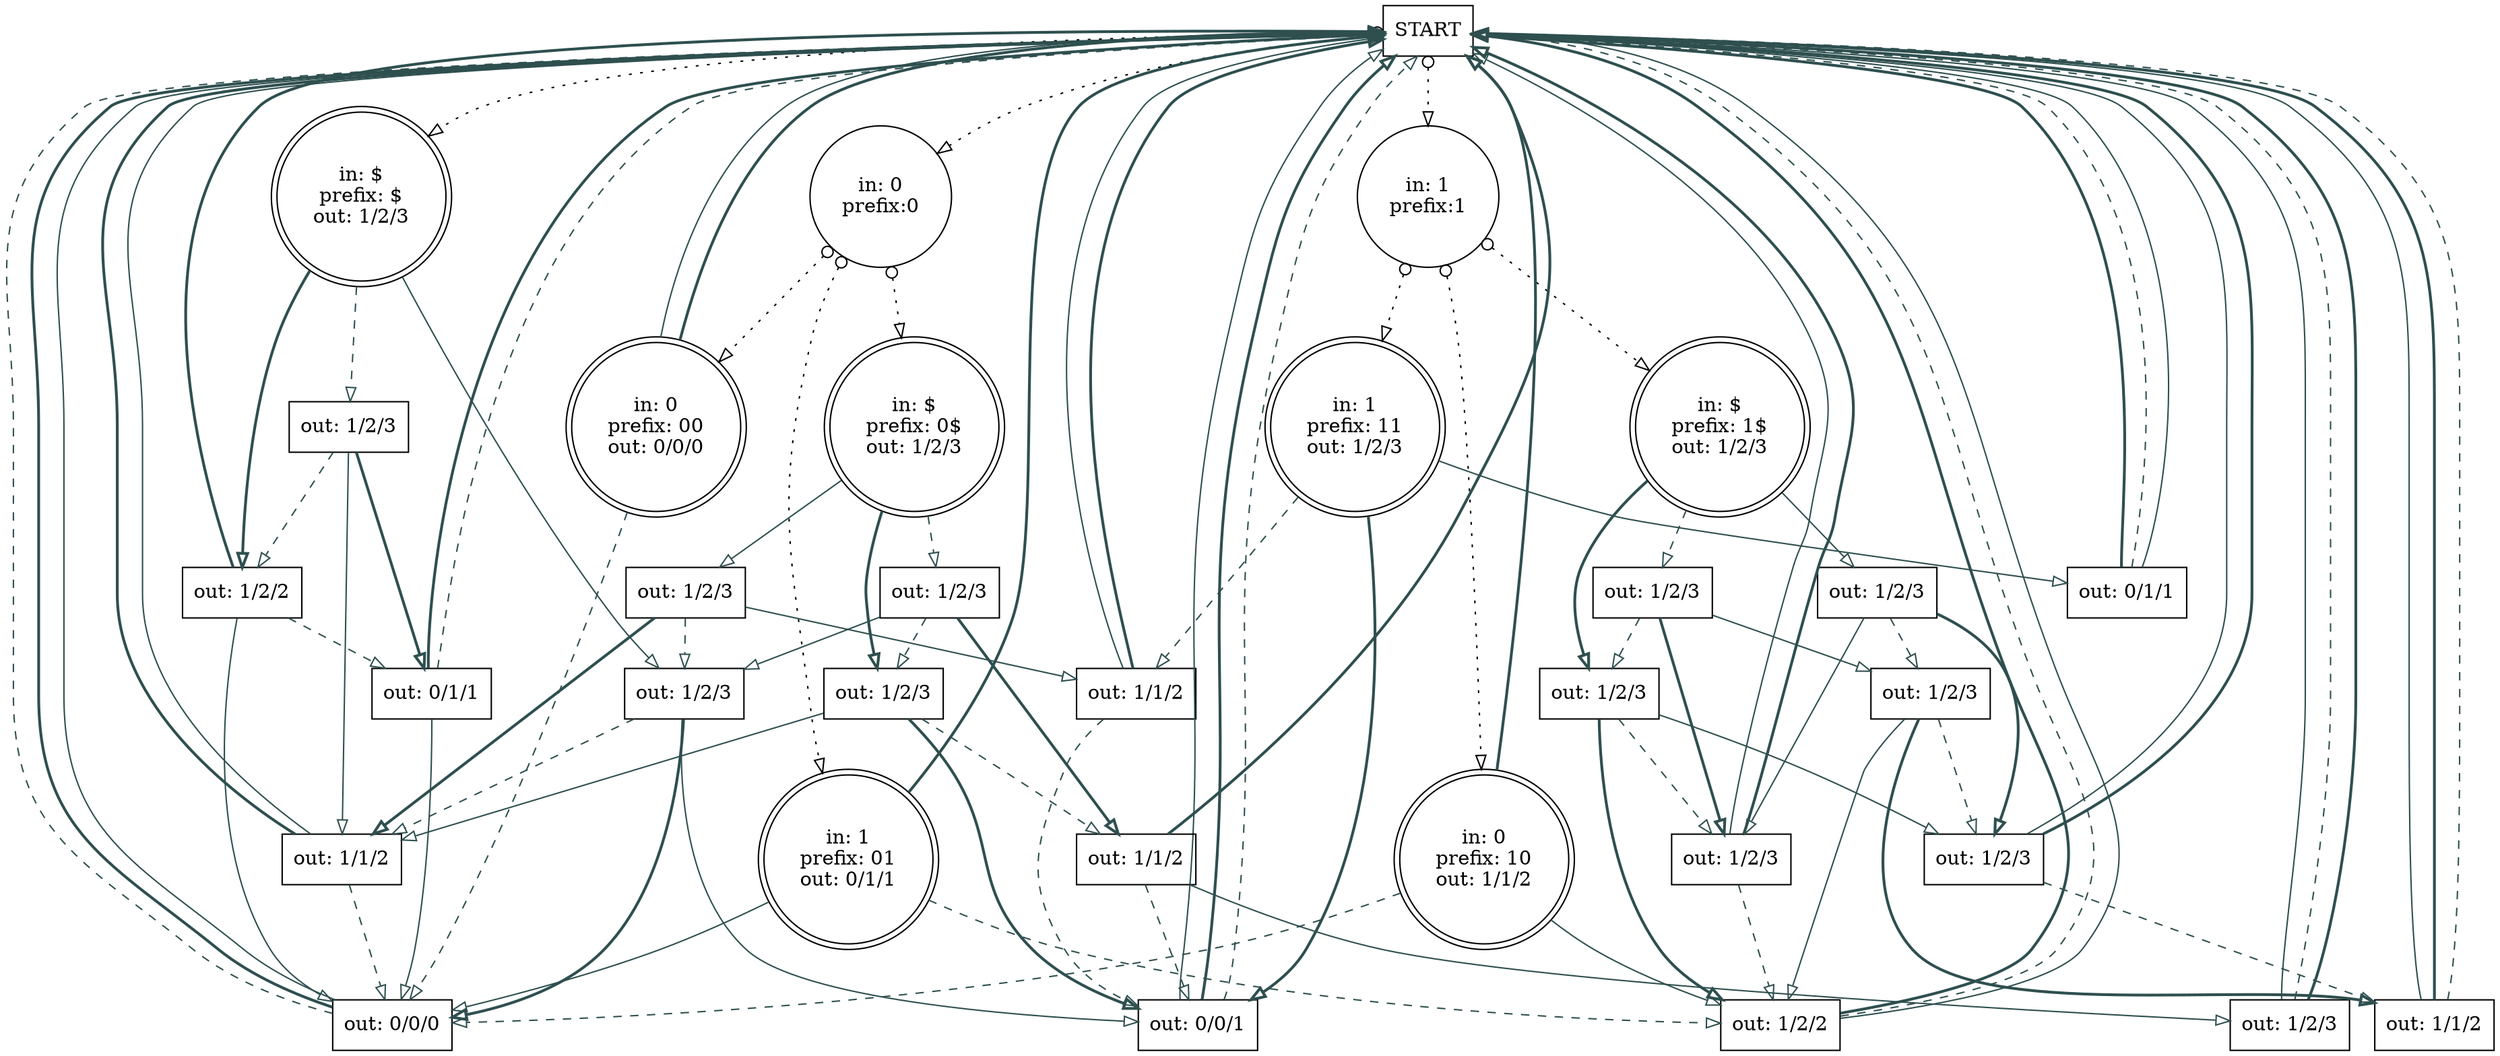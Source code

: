 digraph G {
 S [style=solid;shape=box;label="START"];
 P0 [style=solid;shape=circle;label="in: 0\nprefix:0"];
 P1 [style=solid;shape=circle;label="in: 1\nprefix:1"];
 Wx [style=solid;shape=doublecircle;label="in: $\nprefix: $\nout: 1/2/3"];
 W00 [style=solid;shape=doublecircle;label="in: 0\nprefix: 00\nout: 0/0/0"];
 W01 [style=solid;shape=doublecircle;label="in: 1\nprefix: 01\nout: 0/1/1"];
 W0x [style=solid;shape=doublecircle;label="in: $\nprefix: 0$\nout: 1/2/3"];
 W10 [style=solid;shape=doublecircle;label="in: 0\nprefix: 10\nout: 1/1/2"];
 W11 [style=solid;shape=doublecircle;label="in: 1\nprefix: 11\nout: 1/2/3"];
 W1x [style=solid;shape=doublecircle;label="in: $\nprefix: 1$\nout: 1/2/3"];
 C1 [style=solid;shape=box;label="out: 0/0/0"];
 C2 [style=solid;shape=box;label="out: 1/2/2"];
 C3 [style=solid;shape=box;label="out: 1/1/2"];
 C4 [style=solid;shape=box;label="out: 0/1/1"];
 C5 [style=solid;shape=box;label="out: 0/0/1"];
 C6 [style=solid;shape=box;label="out: 1/2/3"];
 C7 [style=solid;shape=box;label="out: 1/2/3"];
 C8 [style=solid;shape=box;label="out: 1/2/2"];
 C9 [style=solid;shape=box;label="out: 1/1/2"];
 C10 [style=solid;shape=box;label="out: 0/1/1"];
 C11 [style=solid;shape=box;label="out: 1/2/3"];
 C12 [style=solid;shape=box;label="out: 1/2/3"];
 C13 [style=solid;shape=box;label="out: 1/2/3"];
 C14 [style=solid;shape=box;label="out: 1/1/2"];
 C15 [style=solid;shape=box;label="out: 1/2/3"];
 C16 [style=solid;shape=box;label="out: 1/2/3"];
 C17 [style=solid;shape=box;label="out: 1/2/3"];
 C18 [style=solid;shape=box;label="out: 1/2/3"];
 C19 [style=solid;shape=box;label="out: 1/2/3"];
 C20 [style=solid;shape=box;label="out: 1/2/3"];
 C21 [style=solid;shape=box;label="out: 1/2/3"];
 C22 [style=solid;shape=box;label="out: 1/1/2"];
 S -> P0 [style=dotted;color=black;dir=both;arrowtail=odot;arrowhead=empty;];
 S -> P1 [style=dotted;color=black;dir=both;arrowtail=odot;arrowhead=empty;];
 S -> Wx [style=dotted;color=black;dir=both;arrowtail=odot;arrowhead=empty;];
 P0 -> W0x [style=dotted;color=black;dir=both;arrowtail=odot;arrowhead=empty;];
 P0 -> W01 [style=dotted;color=black;dir=both;arrowtail=odot;arrowhead=empty;];
 P0 -> W00 [style=dotted;color=black;dir=both;arrowtail=odot;arrowhead=empty;];
 P1 -> W10 [style=dotted;color=black;dir=both;arrowtail=odot;arrowhead=empty;];
 P1 -> W11 [style=dotted;color=black;dir=both;arrowtail=odot;arrowhead=empty;];
 P1 -> W1x [style=dotted;color=black;dir=both;arrowtail=odot;arrowhead=empty;];
 Wx -> C8 [style=bold;color=darkslategray;arrowhead=empty;];
 Wx -> C6 [style=dashed;color=darkslategray;arrowhead=empty;];
 Wx -> C7 [style=solid;color=darkslategray;arrowhead=empty;];
 W00 -> S [style=solid;color=darkslategray;arrowhead=empty;];
 W00 -> C1 [style=dashed;color=darkslategray;arrowhead=empty;];
 W00 -> S [style=bold;color=darkslategray;arrowhead=empty;];
 W01 -> C1 [style=solid;color=darkslategray;arrowhead=empty;];
 W01 -> C2 [style=dashed;color=darkslategray;arrowhead=empty;];
 W01 -> S [style=bold;color=darkslategray;arrowhead=empty;];
 W0x -> C13 [style=bold;color=darkslategray;arrowhead=empty;];
 W0x -> C12 [style=solid;color=darkslategray;arrowhead=empty;];
 W0x -> C11 [style=dashed;color=darkslategray;arrowhead=empty;];
 W10 -> C1 [style=dashed;color=darkslategray;arrowhead=empty;];
 W10 -> S [style=bold;color=darkslategray;arrowhead=empty;];
 W10 -> C2 [style=solid;color=darkslategray;arrowhead=empty;];
 W11 -> C5 [style=bold;color=darkslategray;arrowhead=empty;];
 W11 -> C3 [style=dashed;color=darkslategray;arrowhead=empty;];
 W11 -> C4 [style=solid;color=darkslategray;arrowhead=empty;];
 W1x -> C18 [style=bold;color=darkslategray;arrowhead=empty;];
 W1x -> C17 [style=solid;color=darkslategray;arrowhead=empty;];
 W1x -> C16 [style=dashed;color=darkslategray;arrowhead=empty;];
 C1 -> S [style=dashed;color=darkslategray;arrowhead=empty;];
 C1 -> S [style=bold;color=darkslategray;arrowhead=empty;];
 C1 -> S [style=solid;color=darkslategray;arrowhead=empty;];
 C2 -> S [style=bold;color=darkslategray;arrowhead=empty;];
 C2 -> S [style=dashed;color=darkslategray;arrowhead=empty;];
 C2 -> S [style=solid;color=darkslategray;arrowhead=empty;];
 C3 -> S [style=solid;color=darkslategray;arrowhead=empty;];
 C3 -> S [style=bold;color=darkslategray;arrowhead=empty;];
 C3 -> C5 [style=dashed;color=darkslategray;arrowhead=empty;];
 C4 -> S [style=bold;color=darkslategray;arrowhead=empty;];
 C4 -> S [style=dashed;color=darkslategray;arrowhead=empty;];
 C4 -> S [style=solid;color=darkslategray;arrowhead=empty;];
 C5 -> S [style=solid;color=darkslategray;arrowhead=empty;];
 C5 -> S [style=bold;color=darkslategray;arrowhead=empty;];
 C5 -> S [style=dashed;color=darkslategray;arrowhead=empty;];
 C6 -> C10 [style=bold;color=darkslategray;arrowhead=empty;];
 C6 -> C9 [style=solid;color=darkslategray;arrowhead=empty;];
 C6 -> C8 [style=dashed;color=darkslategray;arrowhead=empty;];
 C7 -> C5 [style=solid;color=darkslategray;arrowhead=empty;];
 C7 -> C9 [style=dashed;color=darkslategray;arrowhead=empty;];
 C7 -> C1 [style=bold;color=darkslategray;arrowhead=empty;];
 C8 -> C10 [style=dashed;color=darkslategray;arrowhead=empty;];
 C8 -> S [style=bold;color=darkslategray;arrowhead=empty;];
 C8 -> C1 [style=solid;color=darkslategray;arrowhead=empty;];
 C9 -> S [style=bold;color=darkslategray;arrowhead=empty;];
 C9 -> C1 [style=dashed;color=darkslategray;arrowhead=empty;];
 C9 -> S [style=solid;color=darkslategray;arrowhead=empty;];
 C10 -> C1 [style=solid;color=darkslategray;arrowhead=empty;];
 C10 -> S [style=bold;color=darkslategray;arrowhead=empty;];
 C10 -> S [style=dashed;color=darkslategray;arrowhead=empty;];
 C11 -> C13 [style=dashed;color=darkslategray;arrowhead=empty;];
 C11 -> C7 [style=solid;color=darkslategray;arrowhead=empty;];
 C11 -> C14 [style=bold;color=darkslategray;arrowhead=empty;];
 C12 -> C9 [style=bold;color=darkslategray;arrowhead=empty;];
 C12 -> C3 [style=solid;color=darkslategray;arrowhead=empty;];
 C12 -> C7 [style=dashed;color=darkslategray;arrowhead=empty;];
 C13 -> C5 [style=bold;color=darkslategray;arrowhead=empty;];
 C13 -> C14 [style=dashed;color=darkslategray;arrowhead=empty;];
 C13 -> C9 [style=solid;color=darkslategray;arrowhead=empty;];
 C14 -> C5 [style=dashed;color=darkslategray;arrowhead=empty;];
 C14 -> S [style=bold;color=darkslategray;arrowhead=empty;];
 C14 -> C15 [style=solid;color=darkslategray;arrowhead=empty;];
 C15 -> S [style=solid;color=darkslategray;arrowhead=empty;];
 C15 -> S [style=dashed;color=darkslategray;arrowhead=empty;];
 C15 -> S [style=bold;color=darkslategray;arrowhead=empty;];
 C16 -> C19 [style=solid;color=darkslategray;arrowhead=empty;];
 C16 -> C18 [style=dashed;color=darkslategray;arrowhead=empty;];
 C16 -> C20 [style=bold;color=darkslategray;arrowhead=empty;];
 C17 -> C20 [style=solid;color=darkslategray;arrowhead=empty;];
 C17 -> C19 [style=dashed;color=darkslategray;arrowhead=empty;];
 C17 -> C21 [style=bold;color=darkslategray;arrowhead=empty;];
 C18 -> C20 [style=dashed;color=darkslategray;arrowhead=empty;];
 C18 -> C21 [style=solid;color=darkslategray;arrowhead=empty;];
 C18 -> C2 [style=bold;color=darkslategray;arrowhead=empty;];
 C19 -> C22 [style=bold;color=darkslategray;arrowhead=empty;];
 C19 -> C2 [style=solid;color=darkslategray;arrowhead=empty;];
 C19 -> C21 [style=dashed;color=darkslategray;arrowhead=empty;];
 C20 -> C2 [style=dashed;color=darkslategray;arrowhead=empty;];
 C20 -> S [style=solid;color=darkslategray;arrowhead=empty;];
 C20 -> S [style=bold;color=darkslategray;arrowhead=empty;];
 C21 -> S [style=solid;color=darkslategray;arrowhead=empty;];
 C21 -> C22 [style=dashed;color=darkslategray;arrowhead=empty;];
 C21 -> S [style=bold;color=darkslategray;arrowhead=empty;];
 C22 -> S [style=solid;color=darkslategray;arrowhead=empty;];
 C22 -> S [style=bold;color=darkslategray;arrowhead=empty;];
 C22 -> S [style=dashed;color=darkslategray;arrowhead=empty;];
}
